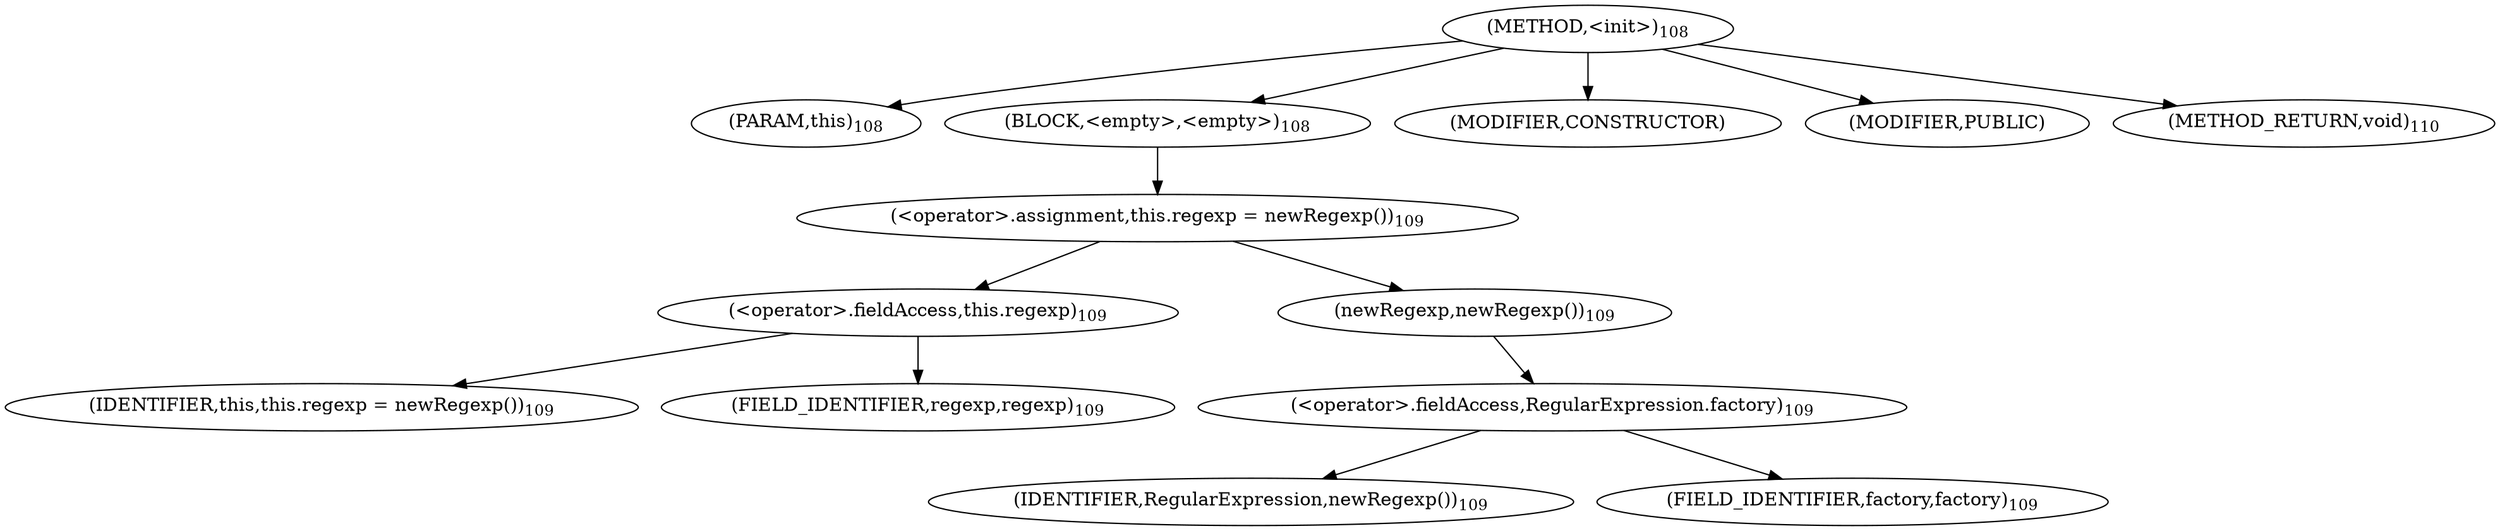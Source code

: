 digraph "&lt;init&gt;" {  
"34" [label = <(METHOD,&lt;init&gt;)<SUB>108</SUB>> ]
"6" [label = <(PARAM,this)<SUB>108</SUB>> ]
"35" [label = <(BLOCK,&lt;empty&gt;,&lt;empty&gt;)<SUB>108</SUB>> ]
"36" [label = <(&lt;operator&gt;.assignment,this.regexp = newRegexp())<SUB>109</SUB>> ]
"37" [label = <(&lt;operator&gt;.fieldAccess,this.regexp)<SUB>109</SUB>> ]
"5" [label = <(IDENTIFIER,this,this.regexp = newRegexp())<SUB>109</SUB>> ]
"38" [label = <(FIELD_IDENTIFIER,regexp,regexp)<SUB>109</SUB>> ]
"39" [label = <(newRegexp,newRegexp())<SUB>109</SUB>> ]
"40" [label = <(&lt;operator&gt;.fieldAccess,RegularExpression.factory)<SUB>109</SUB>> ]
"41" [label = <(IDENTIFIER,RegularExpression,newRegexp())<SUB>109</SUB>> ]
"42" [label = <(FIELD_IDENTIFIER,factory,factory)<SUB>109</SUB>> ]
"43" [label = <(MODIFIER,CONSTRUCTOR)> ]
"44" [label = <(MODIFIER,PUBLIC)> ]
"45" [label = <(METHOD_RETURN,void)<SUB>110</SUB>> ]
  "34" -> "6" 
  "34" -> "35" 
  "34" -> "43" 
  "34" -> "44" 
  "34" -> "45" 
  "35" -> "36" 
  "36" -> "37" 
  "36" -> "39" 
  "37" -> "5" 
  "37" -> "38" 
  "39" -> "40" 
  "40" -> "41" 
  "40" -> "42" 
}
